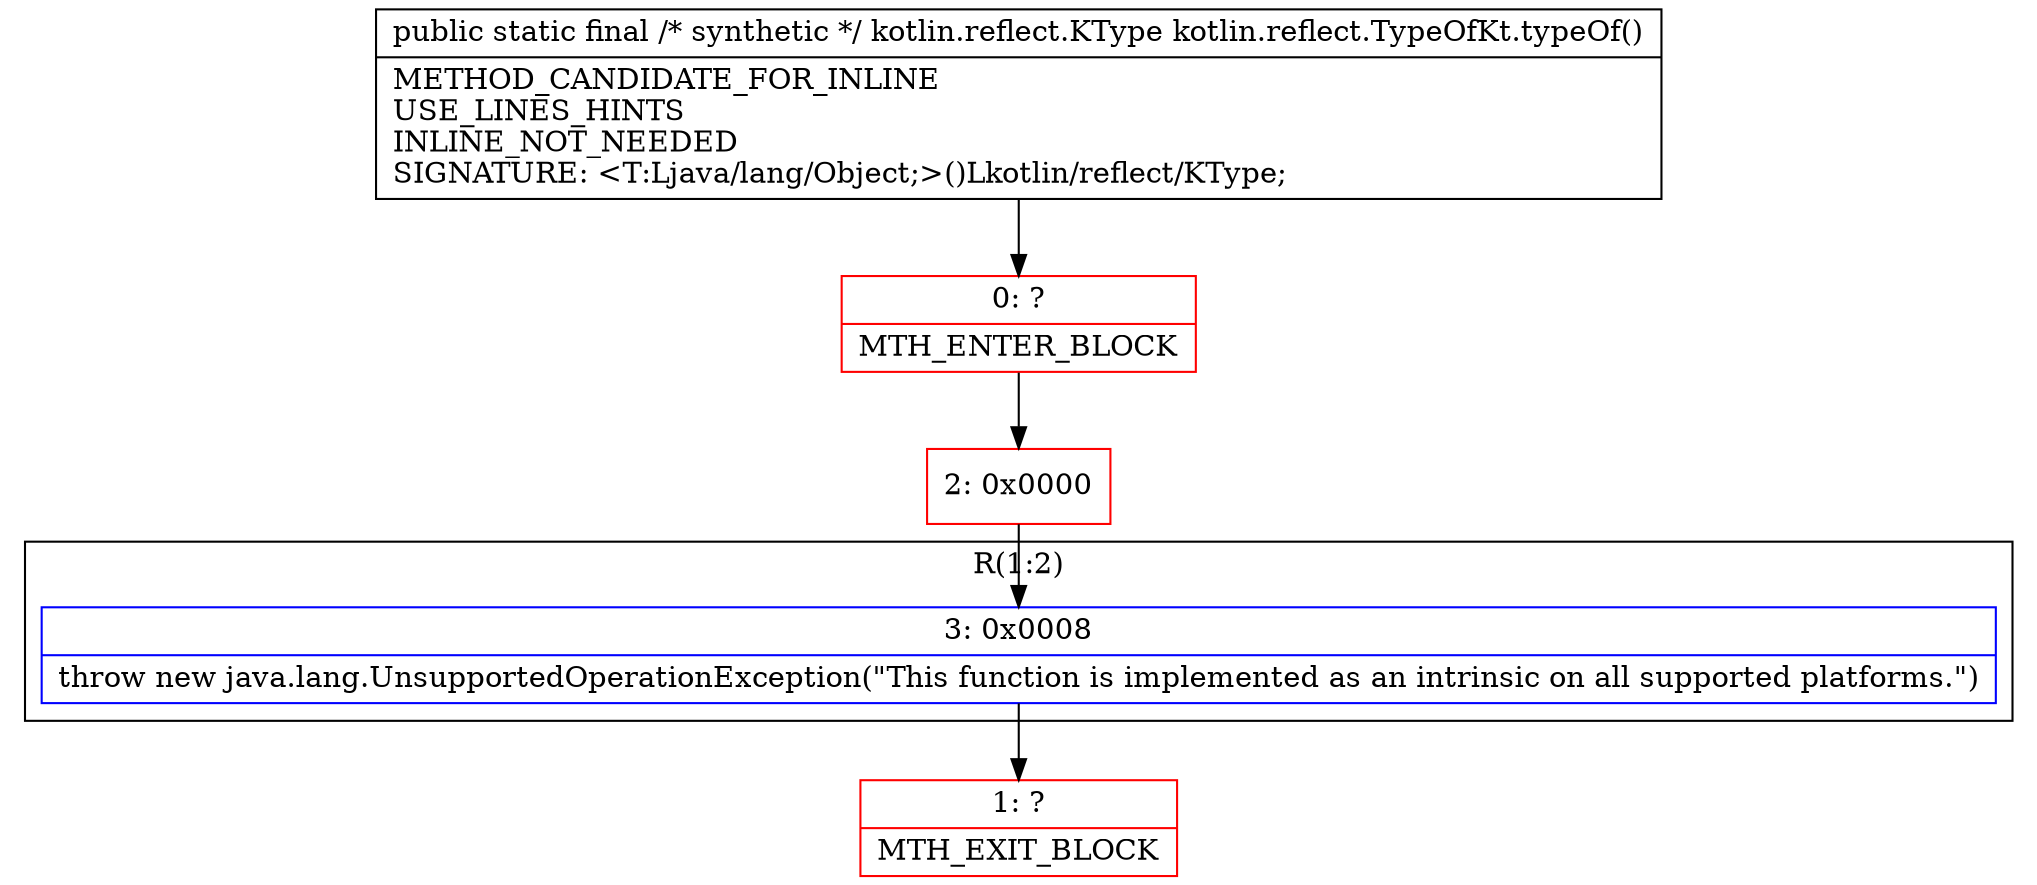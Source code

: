 digraph "CFG forkotlin.reflect.TypeOfKt.typeOf()Lkotlin\/reflect\/KType;" {
subgraph cluster_Region_744960814 {
label = "R(1:2)";
node [shape=record,color=blue];
Node_3 [shape=record,label="{3\:\ 0x0008|throw new java.lang.UnsupportedOperationException(\"This function is implemented as an intrinsic on all supported platforms.\")\l}"];
}
Node_0 [shape=record,color=red,label="{0\:\ ?|MTH_ENTER_BLOCK\l}"];
Node_2 [shape=record,color=red,label="{2\:\ 0x0000}"];
Node_1 [shape=record,color=red,label="{1\:\ ?|MTH_EXIT_BLOCK\l}"];
MethodNode[shape=record,label="{public static final \/* synthetic *\/ kotlin.reflect.KType kotlin.reflect.TypeOfKt.typeOf()  | METHOD_CANDIDATE_FOR_INLINE\lUSE_LINES_HINTS\lINLINE_NOT_NEEDED\lSIGNATURE: \<T:Ljava\/lang\/Object;\>()Lkotlin\/reflect\/KType;\l}"];
MethodNode -> Node_0;Node_3 -> Node_1;
Node_0 -> Node_2;
Node_2 -> Node_3;
}


